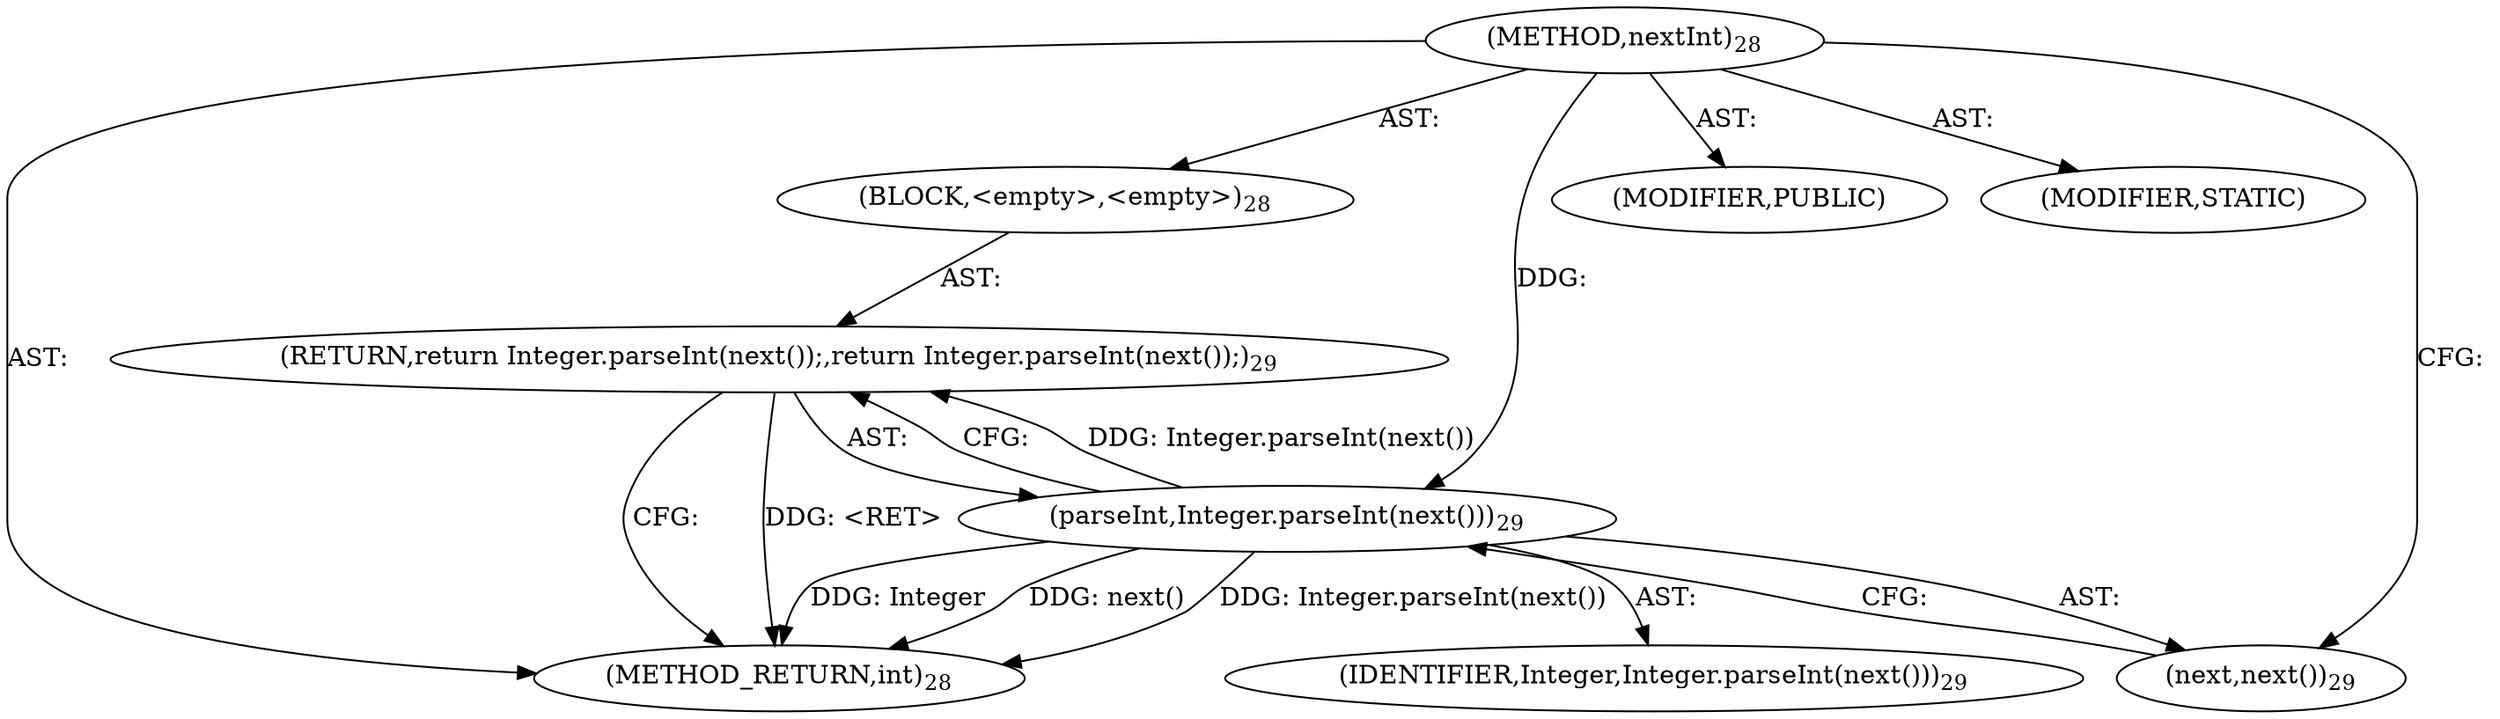 digraph "nextInt" {  
"136" [label = <(METHOD,nextInt)<SUB>28</SUB>> ]
"137" [label = <(BLOCK,&lt;empty&gt;,&lt;empty&gt;)<SUB>28</SUB>> ]
"138" [label = <(RETURN,return Integer.parseInt(next());,return Integer.parseInt(next());)<SUB>29</SUB>> ]
"139" [label = <(parseInt,Integer.parseInt(next()))<SUB>29</SUB>> ]
"140" [label = <(IDENTIFIER,Integer,Integer.parseInt(next()))<SUB>29</SUB>> ]
"141" [label = <(next,next())<SUB>29</SUB>> ]
"142" [label = <(MODIFIER,PUBLIC)> ]
"143" [label = <(MODIFIER,STATIC)> ]
"144" [label = <(METHOD_RETURN,int)<SUB>28</SUB>> ]
  "136" -> "137"  [ label = "AST: "] 
  "136" -> "142"  [ label = "AST: "] 
  "136" -> "143"  [ label = "AST: "] 
  "136" -> "144"  [ label = "AST: "] 
  "137" -> "138"  [ label = "AST: "] 
  "138" -> "139"  [ label = "AST: "] 
  "139" -> "140"  [ label = "AST: "] 
  "139" -> "141"  [ label = "AST: "] 
  "138" -> "144"  [ label = "CFG: "] 
  "139" -> "138"  [ label = "CFG: "] 
  "141" -> "139"  [ label = "CFG: "] 
  "136" -> "141"  [ label = "CFG: "] 
  "138" -> "144"  [ label = "DDG: &lt;RET&gt;"] 
  "139" -> "144"  [ label = "DDG: Integer"] 
  "139" -> "144"  [ label = "DDG: next()"] 
  "139" -> "144"  [ label = "DDG: Integer.parseInt(next())"] 
  "139" -> "138"  [ label = "DDG: Integer.parseInt(next())"] 
  "136" -> "139"  [ label = "DDG: "] 
}
